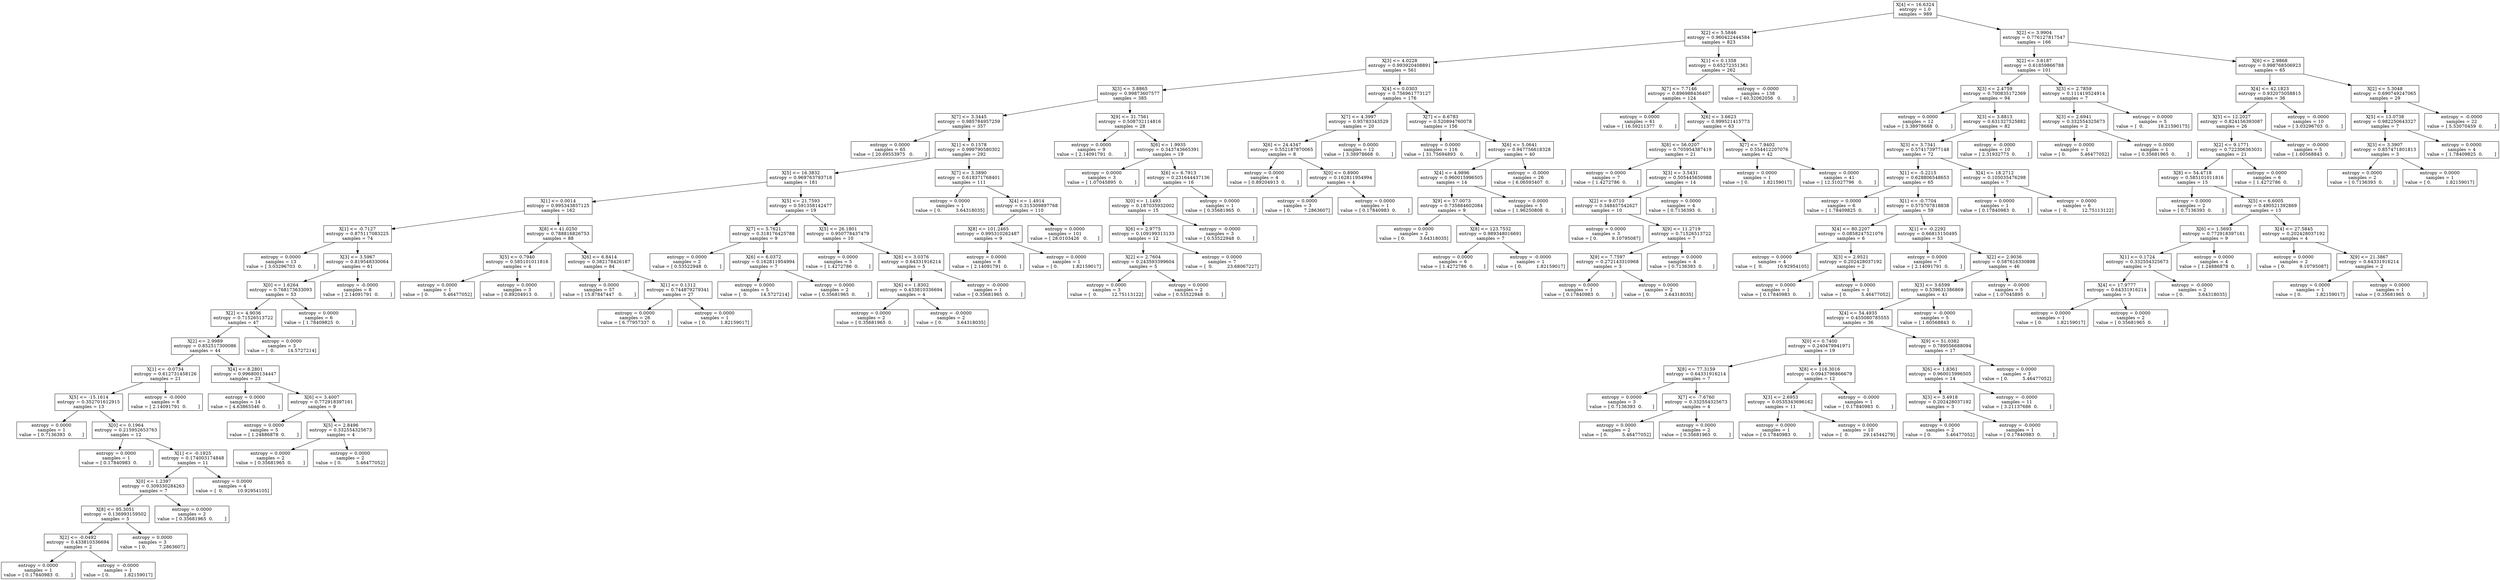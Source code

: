 digraph Tree {
0 [label="X[4] <= 16.6324\nentropy = 1.0\nsamples = 989", shape="box"] ;
1 [label="X[2] <= 5.5846\nentropy = 0.960422444584\nsamples = 823", shape="box"] ;
0 -> 1 ;
2 [label="X[3] <= 4.0228\nentropy = 0.993920408891\nsamples = 561", shape="box"] ;
1 -> 2 ;
3 [label="X[3] <= 3.8865\nentropy = 0.99873607577\nsamples = 385", shape="box"] ;
2 -> 3 ;
4 [label="X[7] <= 3.3445\nentropy = 0.985784957259\nsamples = 357", shape="box"] ;
3 -> 4 ;
5 [label="entropy = 0.0000\nsamples = 65\nvalue = [ 20.69553975   0.        ]", shape="box"] ;
4 -> 5 ;
6 [label="X[1] <= 0.1578\nentropy = 0.999790580302\nsamples = 292", shape="box"] ;
4 -> 6 ;
7 [label="X[5] <= 16.3832\nentropy = 0.969763793718\nsamples = 181", shape="box"] ;
6 -> 7 ;
8 [label="X[1] <= 0.0014\nentropy = 0.995343857125\nsamples = 162", shape="box"] ;
7 -> 8 ;
9 [label="X[1] <= -0.7127\nentropy = 0.875117083225\nsamples = 74", shape="box"] ;
8 -> 9 ;
10 [label="entropy = 0.0000\nsamples = 13\nvalue = [ 3.03296703  0.        ]", shape="box"] ;
9 -> 10 ;
11 [label="X[3] <= 3.5967\nentropy = 0.819548330064\nsamples = 61", shape="box"] ;
9 -> 11 ;
12 [label="X[0] <= 1.6264\nentropy = 0.768173633093\nsamples = 53", shape="box"] ;
11 -> 12 ;
13 [label="X[2] <= 4.9036\nentropy = 0.71526513722\nsamples = 47", shape="box"] ;
12 -> 13 ;
14 [label="X[2] <= 2.9989\nentropy = 0.852517300086\nsamples = 44", shape="box"] ;
13 -> 14 ;
15 [label="X[1] <= -0.0734\nentropy = 0.612731458126\nsamples = 21", shape="box"] ;
14 -> 15 ;
16 [label="X[5] <= -15.1614\nentropy = 0.352701612915\nsamples = 13", shape="box"] ;
15 -> 16 ;
17 [label="entropy = 0.0000\nsamples = 1\nvalue = [ 0.7136393  0.       ]", shape="box"] ;
16 -> 17 ;
18 [label="X[0] <= 0.1964\nentropy = 0.215952653763\nsamples = 12", shape="box"] ;
16 -> 18 ;
19 [label="entropy = 0.0000\nsamples = 1\nvalue = [ 0.17840983  0.        ]", shape="box"] ;
18 -> 19 ;
20 [label="X[1] <= -0.1925\nentropy = 0.174003174848\nsamples = 11", shape="box"] ;
18 -> 20 ;
21 [label="X[0] <= 1.2397\nentropy = 0.309330284263\nsamples = 7", shape="box"] ;
20 -> 21 ;
22 [label="X[8] <= 95.3051\nentropy = 0.136993159502\nsamples = 5", shape="box"] ;
21 -> 22 ;
23 [label="X[2] <= -0.0492\nentropy = 0.433810336694\nsamples = 2", shape="box"] ;
22 -> 23 ;
24 [label="entropy = 0.0000\nsamples = 1\nvalue = [ 0.17840983  0.        ]", shape="box"] ;
23 -> 24 ;
25 [label="entropy = -0.0000\nsamples = 1\nvalue = [ 0.          1.82159017]", shape="box"] ;
23 -> 25 ;
26 [label="entropy = 0.0000\nsamples = 3\nvalue = [ 0.         7.2863607]", shape="box"] ;
22 -> 26 ;
27 [label="entropy = 0.0000\nsamples = 2\nvalue = [ 0.35681965  0.        ]", shape="box"] ;
21 -> 27 ;
28 [label="entropy = 0.0000\nsamples = 4\nvalue = [  0.          10.92954105]", shape="box"] ;
20 -> 28 ;
29 [label="entropy = -0.0000\nsamples = 8\nvalue = [ 2.14091791  0.        ]", shape="box"] ;
15 -> 29 ;
30 [label="X[4] <= 8.2801\nentropy = 0.996800134447\nsamples = 23", shape="box"] ;
14 -> 30 ;
31 [label="entropy = 0.0000\nsamples = 14\nvalue = [ 4.63865546  0.        ]", shape="box"] ;
30 -> 31 ;
32 [label="X[6] <= 3.4007\nentropy = 0.772918397161\nsamples = 9", shape="box"] ;
30 -> 32 ;
33 [label="entropy = 0.0000\nsamples = 5\nvalue = [ 1.24886878  0.        ]", shape="box"] ;
32 -> 33 ;
34 [label="X[5] <= 2.8496\nentropy = 0.332554325673\nsamples = 4", shape="box"] ;
32 -> 34 ;
35 [label="entropy = 0.0000\nsamples = 2\nvalue = [ 0.35681965  0.        ]", shape="box"] ;
34 -> 35 ;
36 [label="entropy = 0.0000\nsamples = 2\nvalue = [ 0.          5.46477052]", shape="box"] ;
34 -> 36 ;
37 [label="entropy = 0.0000\nsamples = 3\nvalue = [  0.         14.5727214]", shape="box"] ;
13 -> 37 ;
38 [label="entropy = 0.0000\nsamples = 6\nvalue = [ 1.78409825  0.        ]", shape="box"] ;
12 -> 38 ;
39 [label="entropy = -0.0000\nsamples = 8\nvalue = [ 2.14091791  0.        ]", shape="box"] ;
11 -> 39 ;
40 [label="X[8] <= 41.0250\nentropy = 0.788816826753\nsamples = 88", shape="box"] ;
8 -> 40 ;
41 [label="X[5] <= 0.7940\nentropy = 0.585101011816\nsamples = 4", shape="box"] ;
40 -> 41 ;
42 [label="entropy = 0.0000\nsamples = 1\nvalue = [ 0.          5.46477052]", shape="box"] ;
41 -> 42 ;
43 [label="entropy = 0.0000\nsamples = 3\nvalue = [ 0.89204913  0.        ]", shape="box"] ;
41 -> 43 ;
44 [label="X[6] <= 6.8414\nentropy = 0.382178426187\nsamples = 84", shape="box"] ;
40 -> 44 ;
45 [label="entropy = 0.0000\nsamples = 57\nvalue = [ 15.87847447   0.        ]", shape="box"] ;
44 -> 45 ;
46 [label="X[1] <= 0.1312\nentropy = 0.744879279341\nsamples = 27", shape="box"] ;
44 -> 46 ;
47 [label="entropy = 0.0000\nsamples = 26\nvalue = [ 6.77957337  0.        ]", shape="box"] ;
46 -> 47 ;
48 [label="entropy = 0.0000\nsamples = 1\nvalue = [ 0.          1.82159017]", shape="box"] ;
46 -> 48 ;
49 [label="X[5] <= 21.7593\nentropy = 0.591358142477\nsamples = 19", shape="box"] ;
7 -> 49 ;
50 [label="X[7] <= 5.7621\nentropy = 0.318176425788\nsamples = 9", shape="box"] ;
49 -> 50 ;
51 [label="entropy = 0.0000\nsamples = 2\nvalue = [ 0.53522948  0.        ]", shape="box"] ;
50 -> 51 ;
52 [label="X[6] <= 6.0372\nentropy = 0.162811954994\nsamples = 7", shape="box"] ;
50 -> 52 ;
53 [label="entropy = 0.0000\nsamples = 5\nvalue = [  0.         14.5727214]", shape="box"] ;
52 -> 53 ;
54 [label="entropy = 0.0000\nsamples = 2\nvalue = [ 0.35681965  0.        ]", shape="box"] ;
52 -> 54 ;
55 [label="X[5] <= 26.1801\nentropy = 0.950778437479\nsamples = 10", shape="box"] ;
49 -> 55 ;
56 [label="entropy = 0.0000\nsamples = 5\nvalue = [ 1.4272786  0.       ]", shape="box"] ;
55 -> 56 ;
57 [label="X[6] <= 3.0376\nentropy = 0.64331916214\nsamples = 5", shape="box"] ;
55 -> 57 ;
58 [label="X[6] <= 1.8302\nentropy = 0.433810336694\nsamples = 4", shape="box"] ;
57 -> 58 ;
59 [label="entropy = 0.0000\nsamples = 2\nvalue = [ 0.35681965  0.        ]", shape="box"] ;
58 -> 59 ;
60 [label="entropy = -0.0000\nsamples = 2\nvalue = [ 0.          3.64318035]", shape="box"] ;
58 -> 60 ;
61 [label="entropy = -0.0000\nsamples = 1\nvalue = [ 0.35681965  0.        ]", shape="box"] ;
57 -> 61 ;
62 [label="X[7] <= 3.3890\nentropy = 0.618371768401\nsamples = 111", shape="box"] ;
6 -> 62 ;
63 [label="entropy = 0.0000\nsamples = 1\nvalue = [ 0.          3.64318035]", shape="box"] ;
62 -> 63 ;
64 [label="X[4] <= 1.4914\nentropy = 0.315309897768\nsamples = 110", shape="box"] ;
62 -> 64 ;
65 [label="X[8] <= 101.2465\nentropy = 0.995310262487\nsamples = 9", shape="box"] ;
64 -> 65 ;
66 [label="entropy = 0.0000\nsamples = 8\nvalue = [ 2.14091791  0.        ]", shape="box"] ;
65 -> 66 ;
67 [label="entropy = 0.0000\nsamples = 1\nvalue = [ 0.          1.82159017]", shape="box"] ;
65 -> 67 ;
68 [label="entropy = 0.0000\nsamples = 101\nvalue = [ 28.0103426   0.       ]", shape="box"] ;
64 -> 68 ;
69 [label="X[9] <= 31.7561\nentropy = 0.508732114816\nsamples = 28", shape="box"] ;
3 -> 69 ;
70 [label="entropy = 0.0000\nsamples = 9\nvalue = [ 2.14091791  0.        ]", shape="box"] ;
69 -> 70 ;
71 [label="X[6] <= 1.9935\nentropy = 0.343743665391\nsamples = 19", shape="box"] ;
69 -> 71 ;
72 [label="entropy = 0.0000\nsamples = 3\nvalue = [ 1.07045895  0.        ]", shape="box"] ;
71 -> 72 ;
73 [label="X[6] <= 6.7913\nentropy = 0.231644437136\nsamples = 16", shape="box"] ;
71 -> 73 ;
74 [label="X[0] <= 1.1493\nentropy = 0.187035932002\nsamples = 15", shape="box"] ;
73 -> 74 ;
75 [label="X[6] <= 2.9775\nentropy = 0.109199313133\nsamples = 12", shape="box"] ;
74 -> 75 ;
76 [label="X[2] <= 2.7604\nentropy = 0.243593399604\nsamples = 5", shape="box"] ;
75 -> 76 ;
77 [label="entropy = 0.0000\nsamples = 3\nvalue = [  0.          12.75113122]", shape="box"] ;
76 -> 77 ;
78 [label="entropy = 0.0000\nsamples = 2\nvalue = [ 0.53522948  0.        ]", shape="box"] ;
76 -> 78 ;
79 [label="entropy = 0.0000\nsamples = 7\nvalue = [  0.          23.68067227]", shape="box"] ;
75 -> 79 ;
80 [label="entropy = -0.0000\nsamples = 3\nvalue = [ 0.53522948  0.        ]", shape="box"] ;
74 -> 80 ;
81 [label="entropy = 0.0000\nsamples = 1\nvalue = [ 0.35681965  0.        ]", shape="box"] ;
73 -> 81 ;
82 [label="X[4] <= 0.0303\nentropy = 0.756961773127\nsamples = 176", shape="box"] ;
2 -> 82 ;
83 [label="X[7] <= 4.3997\nentropy = 0.95783343529\nsamples = 20", shape="box"] ;
82 -> 83 ;
84 [label="X[6] <= 24.4347\nentropy = 0.552187870065\nsamples = 8", shape="box"] ;
83 -> 84 ;
85 [label="entropy = 0.0000\nsamples = 4\nvalue = [ 0.89204913  0.        ]", shape="box"] ;
84 -> 85 ;
86 [label="X[0] <= 0.8900\nentropy = 0.162811954994\nsamples = 4", shape="box"] ;
84 -> 86 ;
87 [label="entropy = 0.0000\nsamples = 3\nvalue = [ 0.         7.2863607]", shape="box"] ;
86 -> 87 ;
88 [label="entropy = 0.0000\nsamples = 1\nvalue = [ 0.17840983  0.        ]", shape="box"] ;
86 -> 88 ;
89 [label="entropy = 0.0000\nsamples = 12\nvalue = [ 3.38978668  0.        ]", shape="box"] ;
83 -> 89 ;
90 [label="X[7] <= 6.6783\nentropy = 0.520894760078\nsamples = 156", shape="box"] ;
82 -> 90 ;
91 [label="entropy = 0.0000\nsamples = 116\nvalue = [ 31.75694893   0.        ]", shape="box"] ;
90 -> 91 ;
92 [label="X[6] <= 5.0641\nentropy = 0.947756618328\nsamples = 40", shape="box"] ;
90 -> 92 ;
93 [label="X[4] <= 4.9896\nentropy = 0.960015996505\nsamples = 14", shape="box"] ;
92 -> 93 ;
94 [label="X[9] <= 57.0073\nentropy = 0.735884602084\nsamples = 9", shape="box"] ;
93 -> 94 ;
95 [label="entropy = 0.0000\nsamples = 2\nvalue = [ 0.          3.64318035]", shape="box"] ;
94 -> 95 ;
96 [label="X[8] <= 123.7532\nentropy = 0.989348016691\nsamples = 7", shape="box"] ;
94 -> 96 ;
97 [label="entropy = 0.0000\nsamples = 6\nvalue = [ 1.4272786  0.       ]", shape="box"] ;
96 -> 97 ;
98 [label="entropy = -0.0000\nsamples = 1\nvalue = [ 0.          1.82159017]", shape="box"] ;
96 -> 98 ;
99 [label="entropy = 0.0000\nsamples = 5\nvalue = [ 1.96250808  0.        ]", shape="box"] ;
93 -> 99 ;
100 [label="entropy = -0.0000\nsamples = 26\nvalue = [ 6.06593407  0.        ]", shape="box"] ;
92 -> 100 ;
101 [label="X[1] <= 0.1358\nentropy = 0.65272351361\nsamples = 262", shape="box"] ;
1 -> 101 ;
102 [label="X[7] <= 7.7146\nentropy = 0.896988436407\nsamples = 124", shape="box"] ;
101 -> 102 ;
103 [label="entropy = 0.0000\nsamples = 61\nvalue = [ 16.59211377   0.        ]", shape="box"] ;
102 -> 103 ;
104 [label="X[6] <= 3.6623\nentropy = 0.999521415773\nsamples = 63", shape="box"] ;
102 -> 104 ;
105 [label="X[8] <= 56.0207\nentropy = 0.705954387419\nsamples = 21", shape="box"] ;
104 -> 105 ;
106 [label="entropy = 0.0000\nsamples = 7\nvalue = [ 1.4272786  0.       ]", shape="box"] ;
105 -> 106 ;
107 [label="X[3] <= 3.5431\nentropy = 0.505445650988\nsamples = 14", shape="box"] ;
105 -> 107 ;
108 [label="X[2] <= 9.0710\nentropy = 0.348457542627\nsamples = 10", shape="box"] ;
107 -> 108 ;
109 [label="entropy = 0.0000\nsamples = 3\nvalue = [ 0.          9.10795087]", shape="box"] ;
108 -> 109 ;
110 [label="X[9] <= 11.2719\nentropy = 0.71526513722\nsamples = 7", shape="box"] ;
108 -> 110 ;
111 [label="X[9] <= 7.7597\nentropy = 0.272143310968\nsamples = 3", shape="box"] ;
110 -> 111 ;
112 [label="entropy = 0.0000\nsamples = 1\nvalue = [ 0.17840983  0.        ]", shape="box"] ;
111 -> 112 ;
113 [label="entropy = 0.0000\nsamples = 2\nvalue = [ 0.          3.64318035]", shape="box"] ;
111 -> 113 ;
114 [label="entropy = 0.0000\nsamples = 4\nvalue = [ 0.7136393  0.       ]", shape="box"] ;
110 -> 114 ;
115 [label="entropy = 0.0000\nsamples = 4\nvalue = [ 0.7136393  0.       ]", shape="box"] ;
107 -> 115 ;
116 [label="X[7] <= 7.9402\nentropy = 0.554412207076\nsamples = 42", shape="box"] ;
104 -> 116 ;
117 [label="entropy = 0.0000\nsamples = 1\nvalue = [ 0.          1.82159017]", shape="box"] ;
116 -> 117 ;
118 [label="entropy = 0.0000\nsamples = 41\nvalue = [ 12.31027796   0.        ]", shape="box"] ;
116 -> 118 ;
119 [label="entropy = -0.0000\nsamples = 138\nvalue = [ 40.32062056   0.        ]", shape="box"] ;
101 -> 119 ;
120 [label="X[2] <= 3.9904\nentropy = 0.776127817547\nsamples = 166", shape="box"] ;
0 -> 120 ;
121 [label="X[2] <= 3.6187\nentropy = 0.61859866788\nsamples = 101", shape="box"] ;
120 -> 121 ;
122 [label="X[3] <= 2.4759\nentropy = 0.700835172369\nsamples = 94", shape="box"] ;
121 -> 122 ;
123 [label="entropy = 0.0000\nsamples = 12\nvalue = [ 3.38978668  0.        ]", shape="box"] ;
122 -> 123 ;
124 [label="X[3] <= 3.8813\nentropy = 0.631327525882\nsamples = 82", shape="box"] ;
122 -> 124 ;
125 [label="X[3] <= 3.7341\nentropy = 0.574173977148\nsamples = 72", shape="box"] ;
124 -> 125 ;
126 [label="X[1] <= -5.2215\nentropy = 0.628806548653\nsamples = 65", shape="box"] ;
125 -> 126 ;
127 [label="entropy = 0.0000\nsamples = 6\nvalue = [ 1.78409825  0.        ]", shape="box"] ;
126 -> 127 ;
128 [label="X[1] <= -0.7704\nentropy = 0.575707818838\nsamples = 59", shape="box"] ;
126 -> 128 ;
129 [label="X[4] <= 80.2207\nentropy = 0.0858247521076\nsamples = 6", shape="box"] ;
128 -> 129 ;
130 [label="entropy = 0.0000\nsamples = 4\nvalue = [  0.          10.92954105]", shape="box"] ;
129 -> 130 ;
131 [label="X[3] <= 2.9521\nentropy = 0.202428037192\nsamples = 2", shape="box"] ;
129 -> 131 ;
132 [label="entropy = 0.0000\nsamples = 1\nvalue = [ 0.17840983  0.        ]", shape="box"] ;
131 -> 132 ;
133 [label="entropy = 0.0000\nsamples = 1\nvalue = [ 0.          5.46477052]", shape="box"] ;
131 -> 133 ;
134 [label="X[1] <= -0.2292\nentropy = 0.66815150495\nsamples = 53", shape="box"] ;
128 -> 134 ;
135 [label="entropy = 0.0000\nsamples = 7\nvalue = [ 2.14091791  0.        ]", shape="box"] ;
134 -> 135 ;
136 [label="X[2] <= 2.9036\nentropy = 0.587616330898\nsamples = 46", shape="box"] ;
134 -> 136 ;
137 [label="X[3] <= 3.6599\nentropy = 0.539631386869\nsamples = 41", shape="box"] ;
136 -> 137 ;
138 [label="X[4] <= 54.4935\nentropy = 0.455080785555\nsamples = 36", shape="box"] ;
137 -> 138 ;
139 [label="X[0] <= 0.7400\nentropy = 0.240479941971\nsamples = 19", shape="box"] ;
138 -> 139 ;
140 [label="X[8] <= 77.3159\nentropy = 0.64331916214\nsamples = 7", shape="box"] ;
139 -> 140 ;
141 [label="entropy = 0.0000\nsamples = 3\nvalue = [ 0.7136393  0.       ]", shape="box"] ;
140 -> 141 ;
142 [label="X[7] <= -7.6760\nentropy = 0.332554325673\nsamples = 4", shape="box"] ;
140 -> 142 ;
143 [label="entropy = 0.0000\nsamples = 2\nvalue = [ 0.          5.46477052]", shape="box"] ;
142 -> 143 ;
144 [label="entropy = 0.0000\nsamples = 2\nvalue = [ 0.35681965  0.        ]", shape="box"] ;
142 -> 144 ;
145 [label="X[8] <= 116.3016\nentropy = 0.0943796866679\nsamples = 12", shape="box"] ;
139 -> 145 ;
146 [label="X[3] <= 2.6953\nentropy = 0.0535343696162\nsamples = 11", shape="box"] ;
145 -> 146 ;
147 [label="entropy = 0.0000\nsamples = 1\nvalue = [ 0.17840983  0.        ]", shape="box"] ;
146 -> 147 ;
148 [label="entropy = 0.0000\nsamples = 10\nvalue = [  0.          29.14544279]", shape="box"] ;
146 -> 148 ;
149 [label="entropy = -0.0000\nsamples = 1\nvalue = [ 0.17840983  0.        ]", shape="box"] ;
145 -> 149 ;
150 [label="X[9] <= 51.0382\nentropy = 0.789556688094\nsamples = 17", shape="box"] ;
138 -> 150 ;
151 [label="X[6] <= 1.8361\nentropy = 0.960015996505\nsamples = 14", shape="box"] ;
150 -> 151 ;
152 [label="X[3] <= 3.4918\nentropy = 0.202428037192\nsamples = 3", shape="box"] ;
151 -> 152 ;
153 [label="entropy = 0.0000\nsamples = 2\nvalue = [ 0.          5.46477052]", shape="box"] ;
152 -> 153 ;
154 [label="entropy = -0.0000\nsamples = 1\nvalue = [ 0.17840983  0.        ]", shape="box"] ;
152 -> 154 ;
155 [label="entropy = -0.0000\nsamples = 11\nvalue = [ 3.21137686  0.        ]", shape="box"] ;
151 -> 155 ;
156 [label="entropy = 0.0000\nsamples = 3\nvalue = [ 0.          5.46477052]", shape="box"] ;
150 -> 156 ;
157 [label="entropy = -0.0000\nsamples = 5\nvalue = [ 1.60568843  0.        ]", shape="box"] ;
137 -> 157 ;
158 [label="entropy = -0.0000\nsamples = 5\nvalue = [ 1.07045895  0.        ]", shape="box"] ;
136 -> 158 ;
159 [label="X[4] <= 18.2712\nentropy = 0.105035476298\nsamples = 7", shape="box"] ;
125 -> 159 ;
160 [label="entropy = 0.0000\nsamples = 1\nvalue = [ 0.17840983  0.        ]", shape="box"] ;
159 -> 160 ;
161 [label="entropy = 0.0000\nsamples = 6\nvalue = [  0.          12.75113122]", shape="box"] ;
159 -> 161 ;
162 [label="entropy = -0.0000\nsamples = 10\nvalue = [ 2.31932773  0.        ]", shape="box"] ;
124 -> 162 ;
163 [label="X[3] <= 2.7859\nentropy = 0.111419524914\nsamples = 7", shape="box"] ;
121 -> 163 ;
164 [label="X[3] <= 2.6941\nentropy = 0.332554325673\nsamples = 2", shape="box"] ;
163 -> 164 ;
165 [label="entropy = 0.0000\nsamples = 1\nvalue = [ 0.          5.46477052]", shape="box"] ;
164 -> 165 ;
166 [label="entropy = 0.0000\nsamples = 1\nvalue = [ 0.35681965  0.        ]", shape="box"] ;
164 -> 166 ;
167 [label="entropy = 0.0000\nsamples = 5\nvalue = [  0.          18.21590175]", shape="box"] ;
163 -> 167 ;
168 [label="X[6] <= 2.9868\nentropy = 0.998768506923\nsamples = 65", shape="box"] ;
120 -> 168 ;
169 [label="X[4] <= 42.1823\nentropy = 0.932075058815\nsamples = 36", shape="box"] ;
168 -> 169 ;
170 [label="X[5] <= 12.2027\nentropy = 0.824156393087\nsamples = 26", shape="box"] ;
169 -> 170 ;
171 [label="X[2] <= 9.1771\nentropy = 0.722306363031\nsamples = 21", shape="box"] ;
170 -> 171 ;
172 [label="X[8] <= 54.4718\nentropy = 0.585101011816\nsamples = 15", shape="box"] ;
171 -> 172 ;
173 [label="entropy = 0.0000\nsamples = 2\nvalue = [ 0.7136393  0.       ]", shape="box"] ;
172 -> 173 ;
174 [label="X[5] <= 6.6005\nentropy = 0.490521392869\nsamples = 13", shape="box"] ;
172 -> 174 ;
175 [label="X[6] <= 1.5693\nentropy = 0.772918397161\nsamples = 9", shape="box"] ;
174 -> 175 ;
176 [label="X[1] <= 0.1724\nentropy = 0.332554325673\nsamples = 5", shape="box"] ;
175 -> 176 ;
177 [label="X[4] <= 17.9777\nentropy = 0.64331916214\nsamples = 3", shape="box"] ;
176 -> 177 ;
178 [label="entropy = 0.0000\nsamples = 1\nvalue = [ 0.          1.82159017]", shape="box"] ;
177 -> 178 ;
179 [label="entropy = 0.0000\nsamples = 2\nvalue = [ 0.35681965  0.        ]", shape="box"] ;
177 -> 179 ;
180 [label="entropy = -0.0000\nsamples = 2\nvalue = [ 0.          3.64318035]", shape="box"] ;
176 -> 180 ;
181 [label="entropy = 0.0000\nsamples = 4\nvalue = [ 1.24886878  0.        ]", shape="box"] ;
175 -> 181 ;
182 [label="X[4] <= 27.5845\nentropy = 0.202428037192\nsamples = 4", shape="box"] ;
174 -> 182 ;
183 [label="entropy = 0.0000\nsamples = 2\nvalue = [ 0.          9.10795087]", shape="box"] ;
182 -> 183 ;
184 [label="X[9] <= 21.3867\nentropy = 0.64331916214\nsamples = 2", shape="box"] ;
182 -> 184 ;
185 [label="entropy = 0.0000\nsamples = 1\nvalue = [ 0.          1.82159017]", shape="box"] ;
184 -> 185 ;
186 [label="entropy = 0.0000\nsamples = 1\nvalue = [ 0.35681965  0.        ]", shape="box"] ;
184 -> 186 ;
187 [label="entropy = 0.0000\nsamples = 6\nvalue = [ 1.4272786  0.       ]", shape="box"] ;
171 -> 187 ;
188 [label="entropy = -0.0000\nsamples = 5\nvalue = [ 1.60568843  0.        ]", shape="box"] ;
170 -> 188 ;
189 [label="entropy = -0.0000\nsamples = 10\nvalue = [ 3.03296703  0.        ]", shape="box"] ;
169 -> 189 ;
190 [label="X[2] <= 5.3048\nentropy = 0.690749247065\nsamples = 29", shape="box"] ;
168 -> 190 ;
191 [label="X[5] <= 13.0738\nentropy = 0.982250643327\nsamples = 7", shape="box"] ;
190 -> 191 ;
192 [label="X[3] <= 3.3907\nentropy = 0.857471801813\nsamples = 3", shape="box"] ;
191 -> 192 ;
193 [label="entropy = 0.0000\nsamples = 2\nvalue = [ 0.7136393  0.       ]", shape="box"] ;
192 -> 193 ;
194 [label="entropy = 0.0000\nsamples = 1\nvalue = [ 0.          1.82159017]", shape="box"] ;
192 -> 194 ;
195 [label="entropy = 0.0000\nsamples = 4\nvalue = [ 1.78409825  0.        ]", shape="box"] ;
191 -> 195 ;
196 [label="entropy = -0.0000\nsamples = 22\nvalue = [ 5.53070459  0.        ]", shape="box"] ;
190 -> 196 ;
}